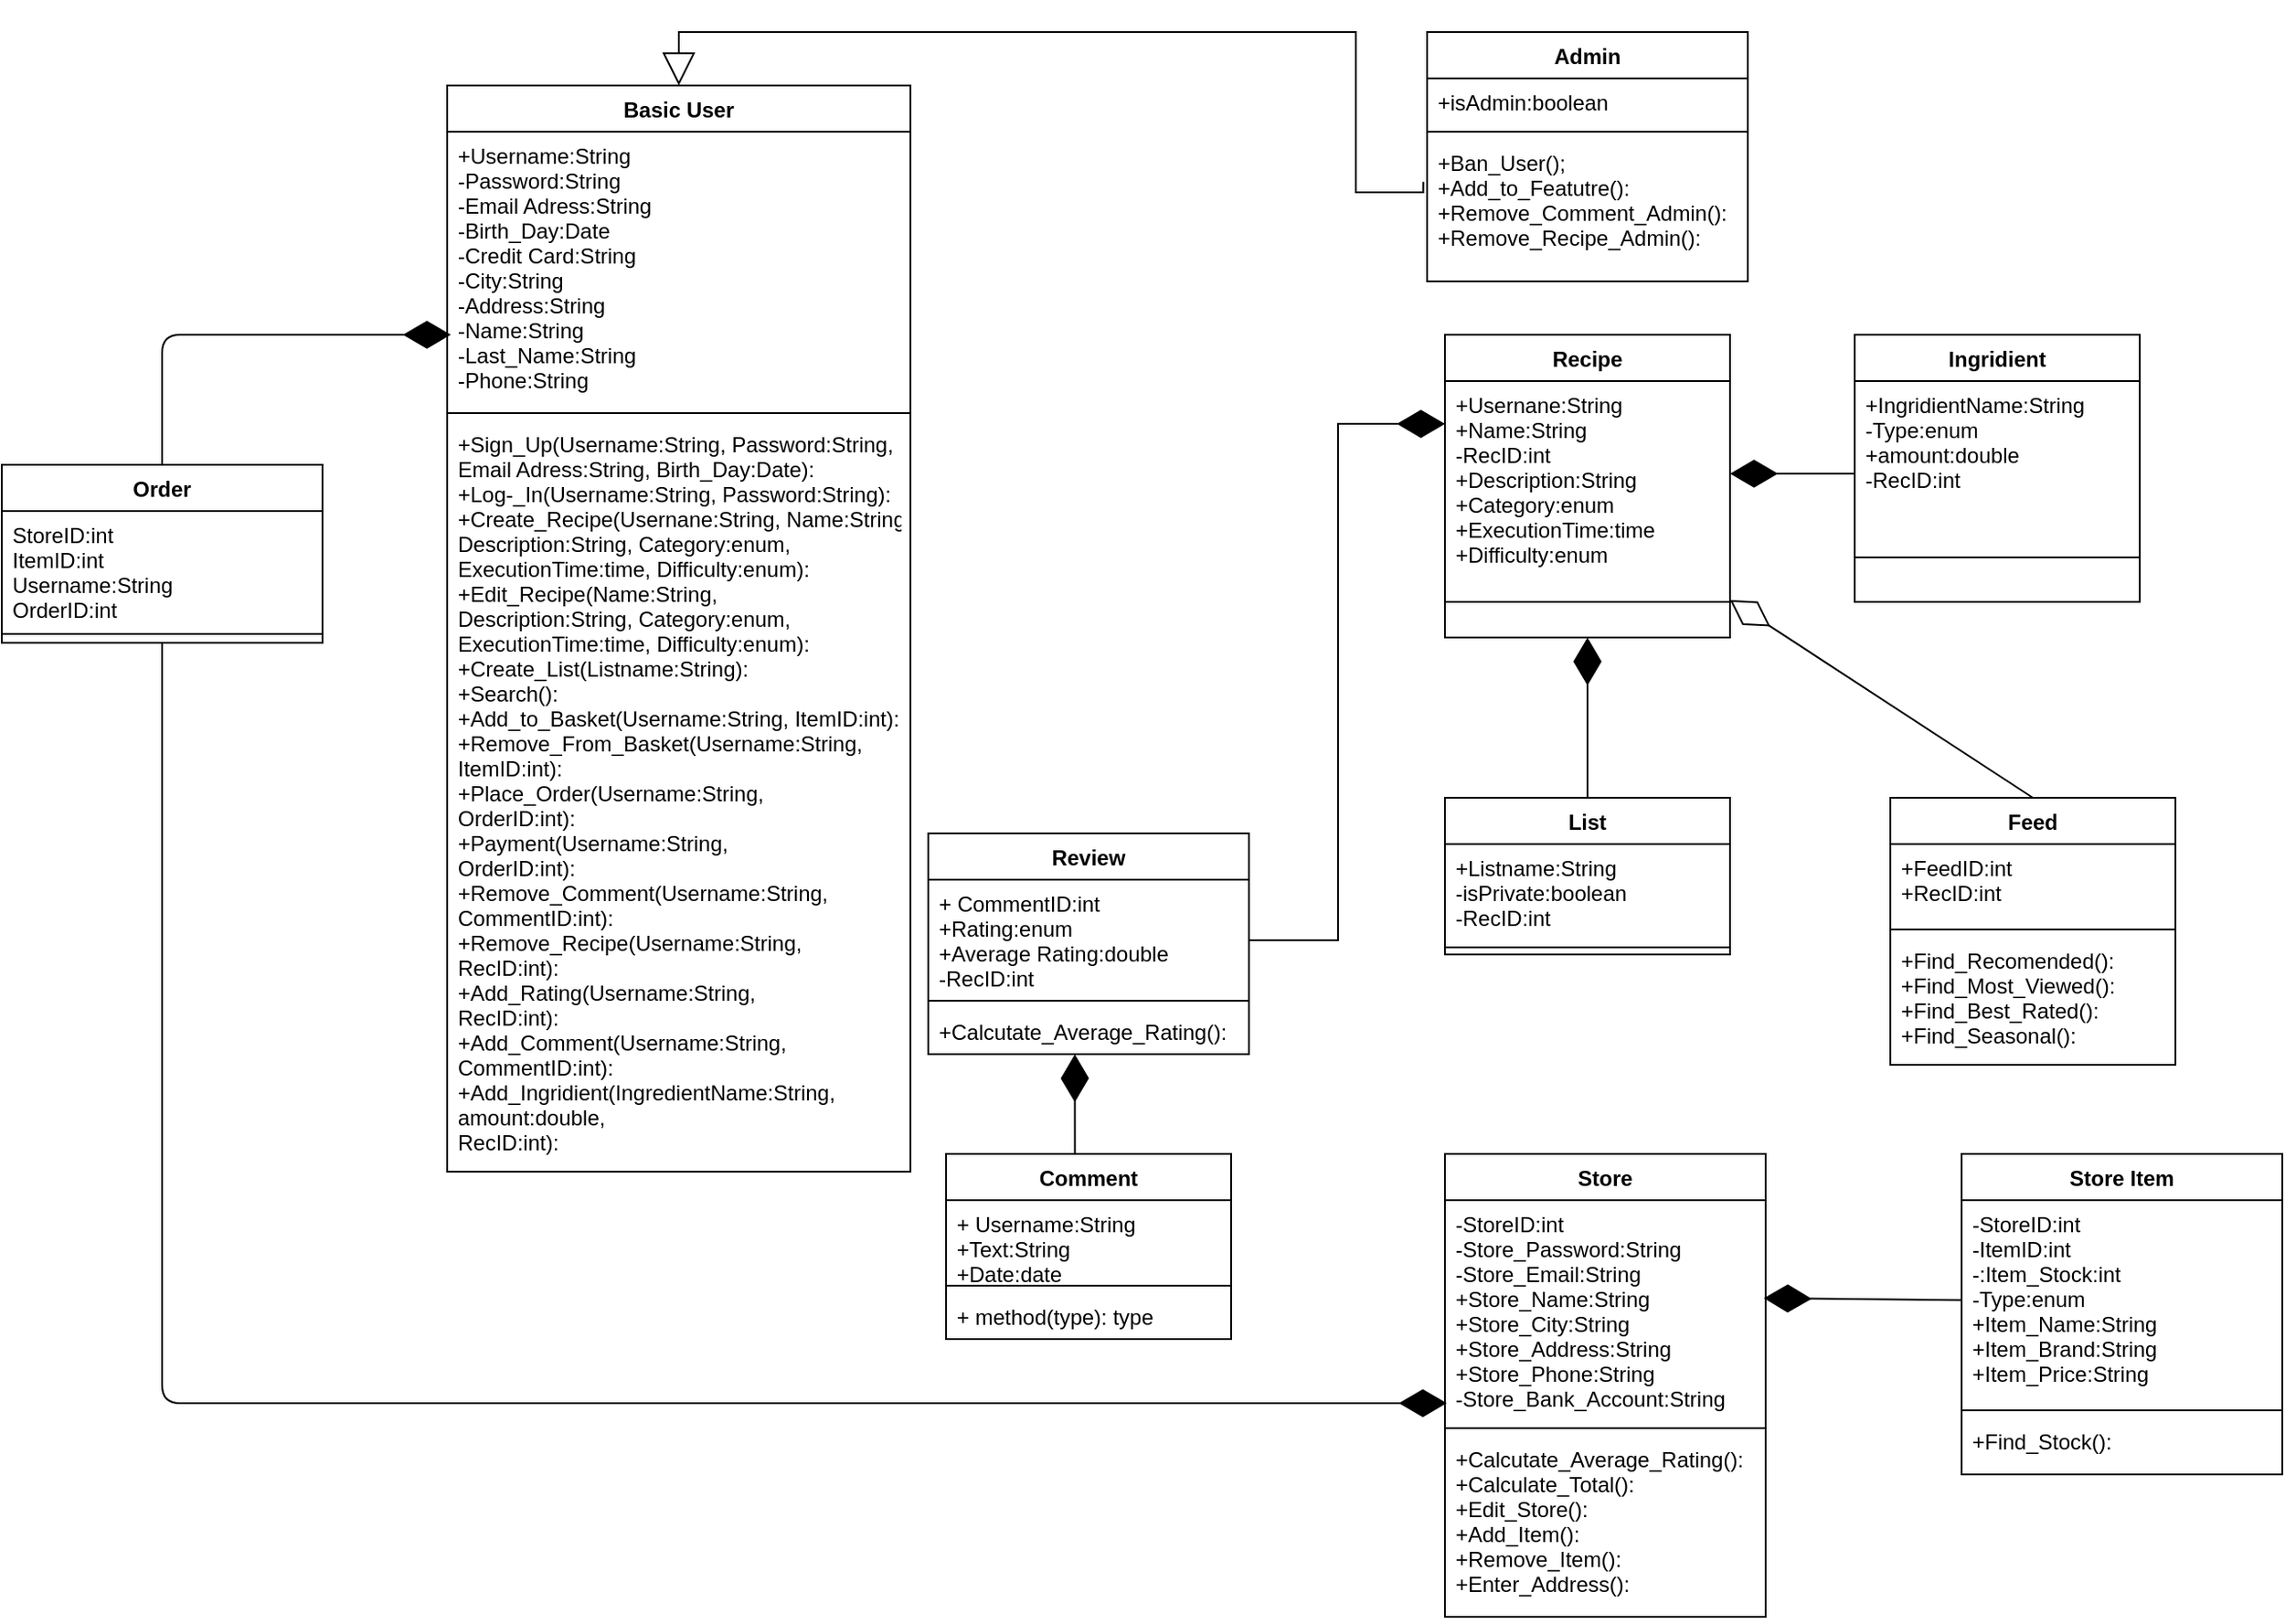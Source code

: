 <mxfile version="14.6.13" type="device"><diagram id="Hfy0e2FQMgPEiE2PTcXa" name="Page-1"><mxGraphModel dx="2249" dy="822" grid="1" gridSize="10" guides="1" tooltips="1" connect="1" arrows="1" fold="1" page="1" pageScale="1" pageWidth="827" pageHeight="1169" math="0" shadow="0"><root><mxCell id="0"/><mxCell id="1" parent="0"/><mxCell id="oPHHON9cTKwuJn2TiTGp-5" value="Basic User" style="swimlane;fontStyle=1;align=center;verticalAlign=top;childLayout=stackLayout;horizontal=1;startSize=26;horizontalStack=0;resizeParent=1;resizeParentMax=0;resizeLast=0;collapsible=1;marginBottom=0;" parent="1" vertex="1"><mxGeometry x="-230" y="210" width="260" height="610" as="geometry"/></mxCell><mxCell id="oPHHON9cTKwuJn2TiTGp-6" value="+Username:String &#10;-Password:String&#10;-Email Adress:String&#10;-Birth_Day:Date&#10;-Credit Card:String&#10;-City:String&#10;-Address:String&#10;-Name:String&#10;-Last_Name:String&#10;-Phone:String" style="text;strokeColor=none;fillColor=none;align=left;verticalAlign=top;spacingLeft=4;spacingRight=4;overflow=hidden;rotatable=0;points=[[0,0.5],[1,0.5]];portConstraint=eastwest;" parent="oPHHON9cTKwuJn2TiTGp-5" vertex="1"><mxGeometry y="26" width="260" height="154" as="geometry"/></mxCell><mxCell id="oPHHON9cTKwuJn2TiTGp-7" value="" style="line;strokeWidth=1;fillColor=none;align=left;verticalAlign=middle;spacingTop=-1;spacingLeft=3;spacingRight=3;rotatable=0;labelPosition=right;points=[];portConstraint=eastwest;" parent="oPHHON9cTKwuJn2TiTGp-5" vertex="1"><mxGeometry y="180" width="260" height="8" as="geometry"/></mxCell><mxCell id="oPHHON9cTKwuJn2TiTGp-8" value="+Sign_Up(Username:String, Password:String, &#10;Email Adress:String, Birth_Day:Date):&#10;+Log-_In(Username:String, Password:String):&#10;+Create_Recipe(Usernane:String, Name:String, &#10;Description:String, Category:enum,&#10;ExecutionTime:time, Difficulty:enum): &#10;+Edit_Recipe(Name:String,&#10;Description:String, Category:enum,&#10;ExecutionTime:time, Difficulty:enum):&#10;+Create_List(Listname:String):&#10;+Search():&#10;+Add_to_Basket(Username:String, ItemID:int):&#10;+Remove_From_Basket(Username:String,&#10;ItemID:int):&#10;+Place_Order(Username:String,&#10;OrderID:int):&#10;+Payment(Username:String,&#10;OrderID:int):&#10;+Remove_Comment(Username:String,&#10;CommentID:int):&#10;+Remove_Recipe(Username:String,&#10;RecID:int):&#10;+Add_Rating(Username:String,&#10;RecID:int):&#10;+Add_Comment(Username:String,&#10;CommentID:int):&#10;+Add_Ingridient(IngredientName:String, &#10;amount:double,&#10;RecID:int):" style="text;strokeColor=none;fillColor=none;align=left;verticalAlign=top;spacingLeft=4;spacingRight=4;overflow=hidden;rotatable=0;points=[[0,0.5],[1,0.5]];portConstraint=eastwest;" parent="oPHHON9cTKwuJn2TiTGp-5" vertex="1"><mxGeometry y="188" width="260" height="422" as="geometry"/></mxCell><mxCell id="oPHHON9cTKwuJn2TiTGp-13" value="Admin" style="swimlane;fontStyle=1;align=center;verticalAlign=top;childLayout=stackLayout;horizontal=1;startSize=26;horizontalStack=0;resizeParent=1;resizeParentMax=0;resizeLast=0;collapsible=1;marginBottom=0;" parent="1" vertex="1"><mxGeometry x="320" y="180" width="180" height="140" as="geometry"/></mxCell><mxCell id="oPHHON9cTKwuJn2TiTGp-14" value="+isAdmin:boolean" style="text;strokeColor=none;fillColor=none;align=left;verticalAlign=top;spacingLeft=4;spacingRight=4;overflow=hidden;rotatable=0;points=[[0,0.5],[1,0.5]];portConstraint=eastwest;" parent="oPHHON9cTKwuJn2TiTGp-13" vertex="1"><mxGeometry y="26" width="180" height="26" as="geometry"/></mxCell><mxCell id="oPHHON9cTKwuJn2TiTGp-15" value="" style="line;strokeWidth=1;fillColor=none;align=left;verticalAlign=middle;spacingTop=-1;spacingLeft=3;spacingRight=3;rotatable=0;labelPosition=right;points=[];portConstraint=eastwest;" parent="oPHHON9cTKwuJn2TiTGp-13" vertex="1"><mxGeometry y="52" width="180" height="8" as="geometry"/></mxCell><mxCell id="oPHHON9cTKwuJn2TiTGp-16" value="+Ban_User();&#10;+Add_to_Featutre():&#10;+Remove_Comment_Admin():&#10;+Remove_Recipe_Admin():" style="text;strokeColor=none;fillColor=none;align=left;verticalAlign=top;spacingLeft=4;spacingRight=4;overflow=hidden;rotatable=0;points=[[0,0.5],[1,0.5]];portConstraint=eastwest;" parent="oPHHON9cTKwuJn2TiTGp-13" vertex="1"><mxGeometry y="60" width="180" height="80" as="geometry"/></mxCell><mxCell id="oPHHON9cTKwuJn2TiTGp-18" value="" style="endArrow=block;endSize=16;endFill=0;html=1;rounded=0;edgeStyle=orthogonalEdgeStyle;exitX=-0.012;exitY=0.301;exitDx=0;exitDy=0;exitPerimeter=0;" parent="1" source="oPHHON9cTKwuJn2TiTGp-16" target="oPHHON9cTKwuJn2TiTGp-5" edge="1"><mxGeometry width="160" relative="1" as="geometry"><mxPoint x="290" y="270" as="sourcePoint"/><mxPoint x="240" y="190" as="targetPoint"/><Array as="points"><mxPoint x="318" y="270"/><mxPoint x="280" y="270"/><mxPoint x="280" y="180"/><mxPoint x="-100" y="180"/></Array></mxGeometry></mxCell><mxCell id="oPHHON9cTKwuJn2TiTGp-20" value="Recipe" style="swimlane;fontStyle=1;align=center;verticalAlign=top;childLayout=stackLayout;horizontal=1;startSize=26;horizontalStack=0;resizeParent=1;resizeParentMax=0;resizeLast=0;collapsible=1;marginBottom=0;" parent="1" vertex="1"><mxGeometry x="330" y="350" width="160" height="170" as="geometry"/></mxCell><mxCell id="oPHHON9cTKwuJn2TiTGp-21" value="+Usernane:String&#10;+Name:String&#10;-RecID:int&#10;+Description:String&#10;+Category:enum&#10;+ExecutionTime:time&#10;+Difficulty:enum" style="text;strokeColor=none;fillColor=none;align=left;verticalAlign=top;spacingLeft=4;spacingRight=4;overflow=hidden;rotatable=0;points=[[0,0.5],[1,0.5]];portConstraint=eastwest;" parent="oPHHON9cTKwuJn2TiTGp-20" vertex="1"><mxGeometry y="26" width="160" height="104" as="geometry"/></mxCell><mxCell id="oPHHON9cTKwuJn2TiTGp-22" value="" style="line;strokeWidth=1;fillColor=none;align=left;verticalAlign=middle;spacingTop=-1;spacingLeft=3;spacingRight=3;rotatable=0;labelPosition=right;points=[];portConstraint=eastwest;" parent="oPHHON9cTKwuJn2TiTGp-20" vertex="1"><mxGeometry y="130" width="160" height="40" as="geometry"/></mxCell><mxCell id="oPHHON9cTKwuJn2TiTGp-24" value="Ingridient" style="swimlane;fontStyle=1;align=center;verticalAlign=top;childLayout=stackLayout;horizontal=1;startSize=26;horizontalStack=0;resizeParent=1;resizeParentMax=0;resizeLast=0;collapsible=1;marginBottom=0;" parent="1" vertex="1"><mxGeometry x="560" y="350" width="160" height="150" as="geometry"/></mxCell><mxCell id="oPHHON9cTKwuJn2TiTGp-25" value="+IngridientName:String&#10;-Type:enum&#10;+amount:double&#10;-RecID:int" style="text;strokeColor=none;fillColor=none;align=left;verticalAlign=top;spacingLeft=4;spacingRight=4;overflow=hidden;rotatable=0;points=[[0,0.5],[1,0.5]];portConstraint=eastwest;" parent="oPHHON9cTKwuJn2TiTGp-24" vertex="1"><mxGeometry y="26" width="160" height="74" as="geometry"/></mxCell><mxCell id="oPHHON9cTKwuJn2TiTGp-26" value="" style="line;strokeWidth=1;fillColor=none;align=left;verticalAlign=middle;spacingTop=-1;spacingLeft=3;spacingRight=3;rotatable=0;labelPosition=right;points=[];portConstraint=eastwest;" parent="oPHHON9cTKwuJn2TiTGp-24" vertex="1"><mxGeometry y="100" width="160" height="50" as="geometry"/></mxCell><mxCell id="oPHHON9cTKwuJn2TiTGp-29" value="" style="endArrow=diamondThin;endFill=1;endSize=24;html=1;rounded=0;edgeStyle=orthogonalEdgeStyle;exitX=0;exitY=0.5;exitDx=0;exitDy=0;" parent="1" source="oPHHON9cTKwuJn2TiTGp-25" target="oPHHON9cTKwuJn2TiTGp-21" edge="1"><mxGeometry width="160" relative="1" as="geometry"><mxPoint x="700" y="530" as="sourcePoint"/><mxPoint x="500" y="420" as="targetPoint"/><Array as="points"><mxPoint x="560" y="418"/><mxPoint x="560" y="410"/></Array></mxGeometry></mxCell><mxCell id="oPHHON9cTKwuJn2TiTGp-31" value="List" style="swimlane;fontStyle=1;align=center;verticalAlign=top;childLayout=stackLayout;horizontal=1;startSize=26;horizontalStack=0;resizeParent=1;resizeParentMax=0;resizeLast=0;collapsible=1;marginBottom=0;" parent="1" vertex="1"><mxGeometry x="330" y="610" width="160" height="88" as="geometry"/></mxCell><mxCell id="oPHHON9cTKwuJn2TiTGp-32" value="+Listname:String&#10;-isPrivate:boolean&#10;-RecID:int" style="text;strokeColor=none;fillColor=none;align=left;verticalAlign=top;spacingLeft=4;spacingRight=4;overflow=hidden;rotatable=0;points=[[0,0.5],[1,0.5]];portConstraint=eastwest;" parent="oPHHON9cTKwuJn2TiTGp-31" vertex="1"><mxGeometry y="26" width="160" height="54" as="geometry"/></mxCell><mxCell id="oPHHON9cTKwuJn2TiTGp-33" value="" style="line;strokeWidth=1;fillColor=none;align=left;verticalAlign=middle;spacingTop=-1;spacingLeft=3;spacingRight=3;rotatable=0;labelPosition=right;points=[];portConstraint=eastwest;" parent="oPHHON9cTKwuJn2TiTGp-31" vertex="1"><mxGeometry y="80" width="160" height="8" as="geometry"/></mxCell><mxCell id="oPHHON9cTKwuJn2TiTGp-35" value="" style="endArrow=diamondThin;endFill=1;endSize=24;html=1;rounded=0;edgeStyle=orthogonalEdgeStyle;exitX=0.5;exitY=0;exitDx=0;exitDy=0;entryX=0.5;entryY=1;entryDx=0;entryDy=0;" parent="1" source="oPHHON9cTKwuJn2TiTGp-31" target="oPHHON9cTKwuJn2TiTGp-20" edge="1"><mxGeometry width="160" relative="1" as="geometry"><mxPoint x="330" y="540" as="sourcePoint"/><mxPoint x="490" y="540" as="targetPoint"/></mxGeometry></mxCell><mxCell id="oPHHON9cTKwuJn2TiTGp-36" value="Review" style="swimlane;fontStyle=1;align=center;verticalAlign=top;childLayout=stackLayout;horizontal=1;startSize=26;horizontalStack=0;resizeParent=1;resizeParentMax=0;resizeLast=0;collapsible=1;marginBottom=0;" parent="1" vertex="1"><mxGeometry x="40" y="630" width="180" height="124" as="geometry"/></mxCell><mxCell id="oPHHON9cTKwuJn2TiTGp-37" value="+ CommentID:int&#10;+Rating:enum&#10;+Average Rating:double&#10;-RecID:int" style="text;strokeColor=none;fillColor=none;align=left;verticalAlign=top;spacingLeft=4;spacingRight=4;overflow=hidden;rotatable=0;points=[[0,0.5],[1,0.5]];portConstraint=eastwest;" parent="oPHHON9cTKwuJn2TiTGp-36" vertex="1"><mxGeometry y="26" width="180" height="64" as="geometry"/></mxCell><mxCell id="oPHHON9cTKwuJn2TiTGp-38" value="" style="line;strokeWidth=1;fillColor=none;align=left;verticalAlign=middle;spacingTop=-1;spacingLeft=3;spacingRight=3;rotatable=0;labelPosition=right;points=[];portConstraint=eastwest;" parent="oPHHON9cTKwuJn2TiTGp-36" vertex="1"><mxGeometry y="90" width="180" height="8" as="geometry"/></mxCell><mxCell id="oPHHON9cTKwuJn2TiTGp-39" value="+Calcutate_Average_Rating():" style="text;strokeColor=none;fillColor=none;align=left;verticalAlign=top;spacingLeft=4;spacingRight=4;overflow=hidden;rotatable=0;points=[[0,0.5],[1,0.5]];portConstraint=eastwest;" parent="oPHHON9cTKwuJn2TiTGp-36" vertex="1"><mxGeometry y="98" width="180" height="26" as="geometry"/></mxCell><mxCell id="oPHHON9cTKwuJn2TiTGp-40" value="Comment" style="swimlane;fontStyle=1;align=center;verticalAlign=top;childLayout=stackLayout;horizontal=1;startSize=26;horizontalStack=0;resizeParent=1;resizeParentMax=0;resizeLast=0;collapsible=1;marginBottom=0;" parent="1" vertex="1"><mxGeometry x="50" y="810" width="160" height="104" as="geometry"/></mxCell><mxCell id="oPHHON9cTKwuJn2TiTGp-41" value="+ Username:String&#10;+Text:String&#10;+Date:date" style="text;strokeColor=none;fillColor=none;align=left;verticalAlign=top;spacingLeft=4;spacingRight=4;overflow=hidden;rotatable=0;points=[[0,0.5],[1,0.5]];portConstraint=eastwest;" parent="oPHHON9cTKwuJn2TiTGp-40" vertex="1"><mxGeometry y="26" width="160" height="44" as="geometry"/></mxCell><mxCell id="oPHHON9cTKwuJn2TiTGp-42" value="" style="line;strokeWidth=1;fillColor=none;align=left;verticalAlign=middle;spacingTop=-1;spacingLeft=3;spacingRight=3;rotatable=0;labelPosition=right;points=[];portConstraint=eastwest;" parent="oPHHON9cTKwuJn2TiTGp-40" vertex="1"><mxGeometry y="70" width="160" height="8" as="geometry"/></mxCell><mxCell id="oPHHON9cTKwuJn2TiTGp-43" value="+ method(type): type" style="text;strokeColor=none;fillColor=none;align=left;verticalAlign=top;spacingLeft=4;spacingRight=4;overflow=hidden;rotatable=0;points=[[0,0.5],[1,0.5]];portConstraint=eastwest;" parent="oPHHON9cTKwuJn2TiTGp-40" vertex="1"><mxGeometry y="78" width="160" height="26" as="geometry"/></mxCell><mxCell id="oPHHON9cTKwuJn2TiTGp-44" value="" style="endArrow=diamondThin;endFill=1;endSize=24;html=1;rounded=0;edgeStyle=orthogonalEdgeStyle;exitX=0.5;exitY=0;exitDx=0;exitDy=0;entryX=0.457;entryY=1.003;entryDx=0;entryDy=0;entryPerimeter=0;" parent="1" source="oPHHON9cTKwuJn2TiTGp-40" target="oPHHON9cTKwuJn2TiTGp-39" edge="1"><mxGeometry width="160" relative="1" as="geometry"><mxPoint x="70" y="620" as="sourcePoint"/><mxPoint x="120" y="760" as="targetPoint"/><Array as="points"><mxPoint x="122" y="810"/></Array></mxGeometry></mxCell><mxCell id="oPHHON9cTKwuJn2TiTGp-46" value="" style="endArrow=diamondThin;endFill=1;endSize=24;html=1;rounded=0;edgeStyle=orthogonalEdgeStyle;entryX=0;entryY=0.231;entryDx=0;entryDy=0;entryPerimeter=0;" parent="1" source="oPHHON9cTKwuJn2TiTGp-37" target="oPHHON9cTKwuJn2TiTGp-21" edge="1"><mxGeometry width="160" relative="1" as="geometry"><mxPoint x="250" y="690" as="sourcePoint"/><mxPoint x="290" y="400" as="targetPoint"/><Array as="points"><mxPoint x="270" y="690"/><mxPoint x="270" y="400"/></Array></mxGeometry></mxCell><mxCell id="ByihMursAHeD2sTaNgYE-7" value="Feed" style="swimlane;fontStyle=1;align=center;verticalAlign=top;childLayout=stackLayout;horizontal=1;startSize=26;horizontalStack=0;resizeParent=1;resizeParentMax=0;resizeLast=0;collapsible=1;marginBottom=0;" vertex="1" parent="1"><mxGeometry x="580" y="610" width="160" height="150" as="geometry"/></mxCell><mxCell id="ByihMursAHeD2sTaNgYE-8" value="+FeedID:int&#10;+RecID:int" style="text;strokeColor=none;fillColor=none;align=left;verticalAlign=top;spacingLeft=4;spacingRight=4;overflow=hidden;rotatable=0;points=[[0,0.5],[1,0.5]];portConstraint=eastwest;" vertex="1" parent="ByihMursAHeD2sTaNgYE-7"><mxGeometry y="26" width="160" height="44" as="geometry"/></mxCell><mxCell id="ByihMursAHeD2sTaNgYE-9" value="" style="line;strokeWidth=1;fillColor=none;align=left;verticalAlign=middle;spacingTop=-1;spacingLeft=3;spacingRight=3;rotatable=0;labelPosition=right;points=[];portConstraint=eastwest;" vertex="1" parent="ByihMursAHeD2sTaNgYE-7"><mxGeometry y="70" width="160" height="8" as="geometry"/></mxCell><mxCell id="ByihMursAHeD2sTaNgYE-10" value="+Find_Recomended():&#10;+Find_Most_Viewed():&#10;+Find_Best_Rated():&#10;+Find_Seasonal():" style="text;strokeColor=none;fillColor=none;align=left;verticalAlign=top;spacingLeft=4;spacingRight=4;overflow=hidden;rotatable=0;points=[[0,0.5],[1,0.5]];portConstraint=eastwest;" vertex="1" parent="ByihMursAHeD2sTaNgYE-7"><mxGeometry y="78" width="160" height="72" as="geometry"/></mxCell><mxCell id="ByihMursAHeD2sTaNgYE-11" value="" style="endArrow=diamondThin;endFill=0;endSize=24;html=1;entryX=1;entryY=0.475;entryDx=0;entryDy=0;exitX=0.5;exitY=0;exitDx=0;exitDy=0;entryPerimeter=0;" edge="1" parent="1" source="ByihMursAHeD2sTaNgYE-7" target="oPHHON9cTKwuJn2TiTGp-22"><mxGeometry width="160" relative="1" as="geometry"><mxPoint x="550" y="570" as="sourcePoint"/><mxPoint x="710" y="570" as="targetPoint"/></mxGeometry></mxCell><mxCell id="ByihMursAHeD2sTaNgYE-12" value="Store" style="swimlane;fontStyle=1;align=center;verticalAlign=top;childLayout=stackLayout;horizontal=1;startSize=26;horizontalStack=0;resizeParent=1;resizeParentMax=0;resizeLast=0;collapsible=1;marginBottom=0;" vertex="1" parent="1"><mxGeometry x="330" y="810" width="180" height="260" as="geometry"/></mxCell><mxCell id="ByihMursAHeD2sTaNgYE-13" value="-StoreID:int&#10;-Store_Password:String&#10;-Store_Email:String&#10;+Store_Name:String&#10;+Store_City:String&#10;+Store_Address:String&#10;+Store_Phone:String&#10;-Store_Bank_Account:String" style="text;strokeColor=none;fillColor=none;align=left;verticalAlign=top;spacingLeft=4;spacingRight=4;overflow=hidden;rotatable=0;points=[[0,0.5],[1,0.5]];portConstraint=eastwest;" vertex="1" parent="ByihMursAHeD2sTaNgYE-12"><mxGeometry y="26" width="180" height="124" as="geometry"/></mxCell><mxCell id="ByihMursAHeD2sTaNgYE-14" value="" style="line;strokeWidth=1;fillColor=none;align=left;verticalAlign=middle;spacingTop=-1;spacingLeft=3;spacingRight=3;rotatable=0;labelPosition=right;points=[];portConstraint=eastwest;" vertex="1" parent="ByihMursAHeD2sTaNgYE-12"><mxGeometry y="150" width="180" height="8" as="geometry"/></mxCell><mxCell id="ByihMursAHeD2sTaNgYE-15" value="+Calcutate_Average_Rating():&#10;+Calculate_Total():&#10;+Edit_Store():&#10;+Add_Item():&#10;+Remove_Item():&#10;+Enter_Address():&#10;" style="text;strokeColor=none;fillColor=none;align=left;verticalAlign=top;spacingLeft=4;spacingRight=4;overflow=hidden;rotatable=0;points=[[0,0.5],[1,0.5]];portConstraint=eastwest;" vertex="1" parent="ByihMursAHeD2sTaNgYE-12"><mxGeometry y="158" width="180" height="102" as="geometry"/></mxCell><mxCell id="ByihMursAHeD2sTaNgYE-16" value="Store Item" style="swimlane;fontStyle=1;align=center;verticalAlign=top;childLayout=stackLayout;horizontal=1;startSize=26;horizontalStack=0;resizeParent=1;resizeParentMax=0;resizeLast=0;collapsible=1;marginBottom=0;" vertex="1" parent="1"><mxGeometry x="620" y="810" width="180" height="180" as="geometry"/></mxCell><mxCell id="ByihMursAHeD2sTaNgYE-17" value="-StoreID:int&#10;-ItemID:int&#10;-:Item_Stock:int&#10;-Type:enum&#10;+Item_Name:String&#10;+Item_Brand:String&#10;+Item_Price:String" style="text;strokeColor=none;fillColor=none;align=left;verticalAlign=top;spacingLeft=4;spacingRight=4;overflow=hidden;rotatable=0;points=[[0,0.5],[1,0.5]];portConstraint=eastwest;" vertex="1" parent="ByihMursAHeD2sTaNgYE-16"><mxGeometry y="26" width="180" height="114" as="geometry"/></mxCell><mxCell id="ByihMursAHeD2sTaNgYE-18" value="" style="line;strokeWidth=1;fillColor=none;align=left;verticalAlign=middle;spacingTop=-1;spacingLeft=3;spacingRight=3;rotatable=0;labelPosition=right;points=[];portConstraint=eastwest;" vertex="1" parent="ByihMursAHeD2sTaNgYE-16"><mxGeometry y="140" width="180" height="8" as="geometry"/></mxCell><mxCell id="ByihMursAHeD2sTaNgYE-19" value="+Find_Stock():&#10;" style="text;strokeColor=none;fillColor=none;align=left;verticalAlign=top;spacingLeft=4;spacingRight=4;overflow=hidden;rotatable=0;points=[[0,0.5],[1,0.5]];portConstraint=eastwest;" vertex="1" parent="ByihMursAHeD2sTaNgYE-16"><mxGeometry y="148" width="180" height="32" as="geometry"/></mxCell><mxCell id="ByihMursAHeD2sTaNgYE-20" value="" style="endArrow=diamondThin;endFill=1;endSize=24;html=1;entryX=0.994;entryY=0.444;entryDx=0;entryDy=0;entryPerimeter=0;" edge="1" parent="1" source="ByihMursAHeD2sTaNgYE-17" target="ByihMursAHeD2sTaNgYE-13"><mxGeometry width="160" relative="1" as="geometry"><mxPoint x="510" y="1070" as="sourcePoint"/><mxPoint x="515" y="898" as="targetPoint"/></mxGeometry></mxCell><mxCell id="ByihMursAHeD2sTaNgYE-21" value="Order" style="swimlane;fontStyle=1;align=center;verticalAlign=top;childLayout=stackLayout;horizontal=1;startSize=26;horizontalStack=0;resizeParent=1;resizeParentMax=0;resizeLast=0;collapsible=1;marginBottom=0;" vertex="1" parent="1"><mxGeometry x="-480" y="423" width="180" height="100" as="geometry"/></mxCell><mxCell id="ByihMursAHeD2sTaNgYE-22" value="StoreID:int&#10;ItemID:int&#10;Username:String&#10;OrderID:int" style="text;strokeColor=none;fillColor=none;align=left;verticalAlign=top;spacingLeft=4;spacingRight=4;overflow=hidden;rotatable=0;points=[[0,0.5],[1,0.5]];portConstraint=eastwest;" vertex="1" parent="ByihMursAHeD2sTaNgYE-21"><mxGeometry y="26" width="180" height="64" as="geometry"/></mxCell><mxCell id="ByihMursAHeD2sTaNgYE-23" value="" style="line;strokeWidth=1;fillColor=none;align=left;verticalAlign=middle;spacingTop=-1;spacingLeft=3;spacingRight=3;rotatable=0;labelPosition=right;points=[];portConstraint=eastwest;" vertex="1" parent="ByihMursAHeD2sTaNgYE-21"><mxGeometry y="90" width="180" height="10" as="geometry"/></mxCell><mxCell id="ByihMursAHeD2sTaNgYE-25" value="" style="endArrow=diamondThin;endFill=1;endSize=24;html=1;exitX=0.5;exitY=0;exitDx=0;exitDy=0;edgeStyle=orthogonalEdgeStyle;entryX=0.008;entryY=0.734;entryDx=0;entryDy=0;entryPerimeter=0;" edge="1" parent="1" source="ByihMursAHeD2sTaNgYE-21" target="oPHHON9cTKwuJn2TiTGp-6"><mxGeometry width="160" relative="1" as="geometry"><mxPoint x="-420" y="590" as="sourcePoint"/><mxPoint x="-240" y="350" as="targetPoint"/><Array as="points"><mxPoint x="-390" y="350"/></Array></mxGeometry></mxCell><mxCell id="ByihMursAHeD2sTaNgYE-26" value="" style="endArrow=diamondThin;endFill=1;endSize=24;html=1;exitX=0.5;exitY=1;exitDx=0;exitDy=0;entryX=0.006;entryY=0.919;entryDx=0;entryDy=0;entryPerimeter=0;edgeStyle=elbowEdgeStyle;elbow=vertical;" edge="1" parent="1" source="ByihMursAHeD2sTaNgYE-21" target="ByihMursAHeD2sTaNgYE-13"><mxGeometry width="160" relative="1" as="geometry"><mxPoint x="-384.96" y="549.99" as="sourcePoint"/><mxPoint x="-270" y="290" as="targetPoint"/><Array as="points"><mxPoint x="-20" y="950"/></Array></mxGeometry></mxCell></root></mxGraphModel></diagram></mxfile>